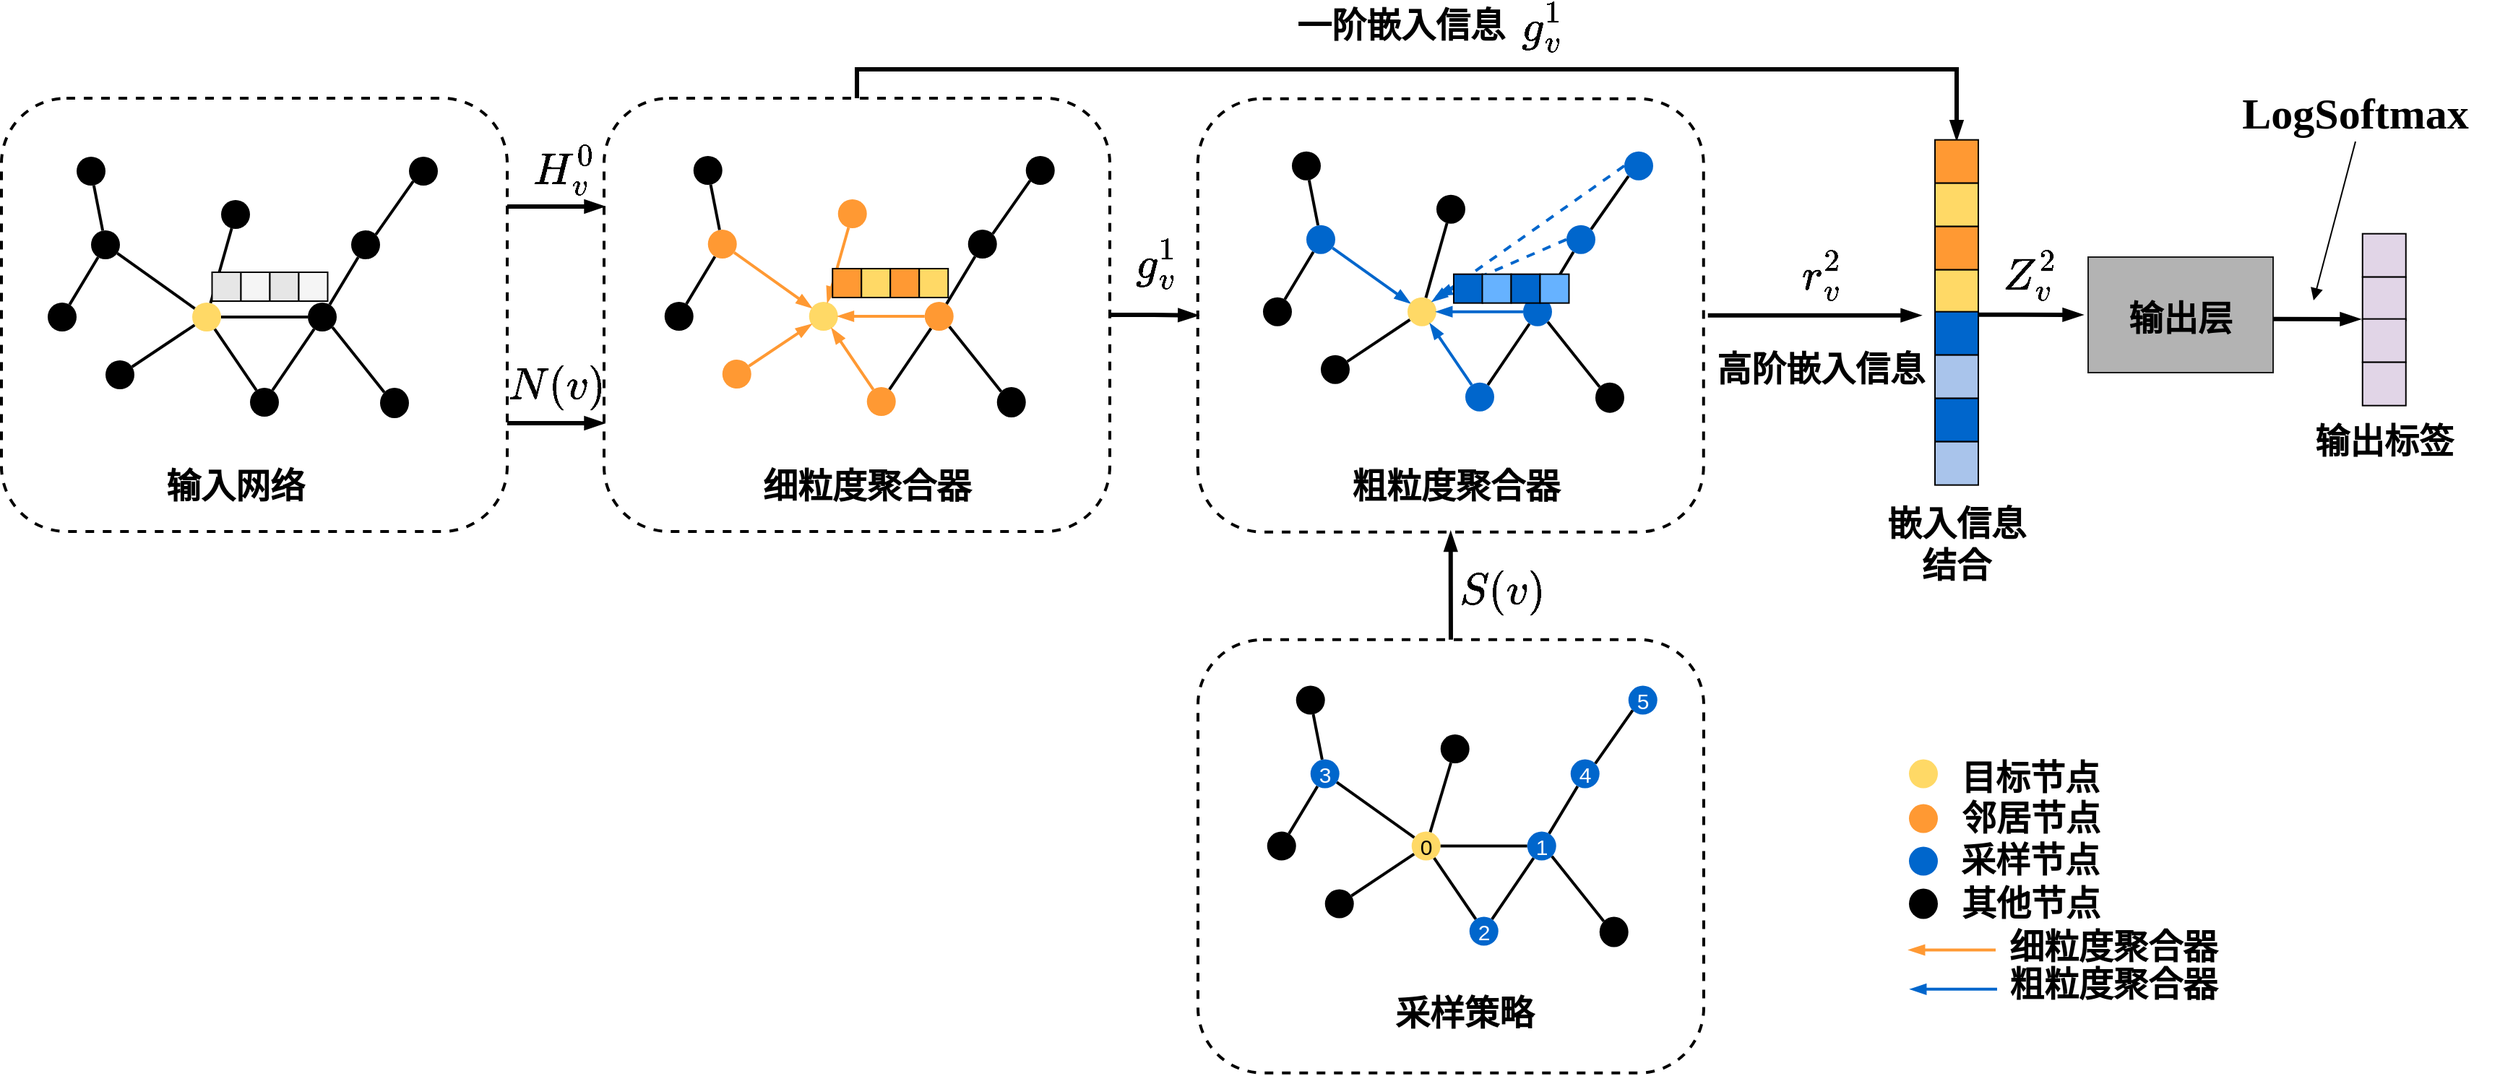 <mxfile version="16.6.3" type="github">
  <diagram id="iieVheR3wLpvFdgMA_LG" name="Page-1">
    <mxGraphModel dx="2172" dy="1090" grid="1" gridSize="10" guides="1" tooltips="1" connect="1" arrows="1" fold="1" page="1" pageScale="1" pageWidth="2336" pageHeight="1654" math="1" shadow="0">
      <root>
        <mxCell id="0" />
        <mxCell id="1" parent="0" />
        <mxCell id="rV2gyTp01KgFeFo_tIqa-158" value="" style="rounded=1;whiteSpace=wrap;html=1;fillColor=none;strokeWidth=2;dashed=1;" vertex="1" parent="1">
          <mxGeometry x="844.87" y="476.33" width="350" height="300" as="geometry" />
        </mxCell>
        <mxCell id="rV2gyTp01KgFeFo_tIqa-159" value="" style="rounded=1;whiteSpace=wrap;html=1;fillColor=none;strokeWidth=2;shadow=0;sketch=0;glass=0;dashed=1;" vertex="1" parent="1">
          <mxGeometry x="434" y="476" width="350" height="300" as="geometry" />
        </mxCell>
        <mxCell id="rV2gyTp01KgFeFo_tIqa-160" value="" style="edgeStyle=none;rounded=0;orthogonalLoop=1;jettySize=auto;html=1;endArrow=none;endFill=0;fillColor=#e1d5e7;startArrow=none;startFill=0;strokeWidth=2;fillOpacity=100;" edge="1" parent="1" source="rV2gyTp01KgFeFo_tIqa-161" target="rV2gyTp01KgFeFo_tIqa-168">
          <mxGeometry relative="1" as="geometry" />
        </mxCell>
        <mxCell id="rV2gyTp01KgFeFo_tIqa-161" value="" style="ellipse;whiteSpace=wrap;html=1;strokeColor=none;fillColor=#FFD966;fillOpacity=100;" vertex="1" parent="1">
          <mxGeometry x="149" y="617.5" width="20" height="20" as="geometry" />
        </mxCell>
        <mxCell id="rV2gyTp01KgFeFo_tIqa-162" value="" style="rounded=0;orthogonalLoop=1;jettySize=auto;html=1;endArrow=none;endFill=0;fillColor=#e1d5e7;strokeWidth=2;startArrow=none;startFill=0;fillOpacity=100;" edge="1" parent="1" source="rV2gyTp01KgFeFo_tIqa-163" target="rV2gyTp01KgFeFo_tIqa-161">
          <mxGeometry relative="1" as="geometry" />
        </mxCell>
        <mxCell id="rV2gyTp01KgFeFo_tIqa-163" value="" style="ellipse;whiteSpace=wrap;html=1;strokeColor=none;fillOpacity=100;fillColor=#000000;" vertex="1" parent="1">
          <mxGeometry x="189" y="676.5" width="20" height="20" as="geometry" />
        </mxCell>
        <mxCell id="rV2gyTp01KgFeFo_tIqa-164" value="" style="edgeStyle=none;rounded=0;orthogonalLoop=1;jettySize=auto;html=1;endArrow=none;endFill=0;fillColor=#e1d5e7;startArrow=none;startFill=0;strokeWidth=2;fillOpacity=100;" edge="1" parent="1" source="rV2gyTp01KgFeFo_tIqa-166" target="rV2gyTp01KgFeFo_tIqa-161">
          <mxGeometry relative="1" as="geometry" />
        </mxCell>
        <mxCell id="rV2gyTp01KgFeFo_tIqa-165" value="" style="edgeStyle=none;rounded=0;orthogonalLoop=1;jettySize=auto;html=1;endArrow=none;endFill=0;fillColor=#e1d5e7;startArrow=none;startFill=0;strokeWidth=2;fillOpacity=100;" edge="1" parent="1" source="rV2gyTp01KgFeFo_tIqa-166" target="rV2gyTp01KgFeFo_tIqa-163">
          <mxGeometry relative="1" as="geometry" />
        </mxCell>
        <mxCell id="rV2gyTp01KgFeFo_tIqa-166" value="" style="ellipse;whiteSpace=wrap;html=1;strokeColor=none;fillOpacity=100;fillColor=#000000;" vertex="1" parent="1">
          <mxGeometry x="229" y="617.5" width="20" height="20" as="geometry" />
        </mxCell>
        <mxCell id="rV2gyTp01KgFeFo_tIqa-167" value="" style="edgeStyle=none;rounded=0;orthogonalLoop=1;jettySize=auto;html=1;endArrow=none;endFill=0;fillColor=#dae8fc;startArrow=none;startFill=0;strokeWidth=2;fillOpacity=100;" edge="1" parent="1" source="rV2gyTp01KgFeFo_tIqa-168" target="rV2gyTp01KgFeFo_tIqa-177">
          <mxGeometry relative="1" as="geometry" />
        </mxCell>
        <mxCell id="rV2gyTp01KgFeFo_tIqa-168" value="" style="ellipse;whiteSpace=wrap;html=1;strokeColor=none;fillOpacity=100;fillColor=#000000;" vertex="1" parent="1">
          <mxGeometry x="79" y="567.5" width="20" height="20" as="geometry" />
        </mxCell>
        <mxCell id="rV2gyTp01KgFeFo_tIqa-169" value="" style="edgeStyle=none;rounded=0;orthogonalLoop=1;jettySize=auto;html=1;endArrow=none;endFill=0;fillColor=#e1d5e7;strokeWidth=2;fillOpacity=100;" edge="1" parent="1" source="rV2gyTp01KgFeFo_tIqa-170" target="rV2gyTp01KgFeFo_tIqa-161">
          <mxGeometry relative="1" as="geometry" />
        </mxCell>
        <mxCell id="rV2gyTp01KgFeFo_tIqa-170" value="" style="ellipse;whiteSpace=wrap;html=1;strokeColor=none;fillOpacity=100;fillColor=#000000;" vertex="1" parent="1">
          <mxGeometry x="89" y="657.5" width="20" height="20" as="geometry" />
        </mxCell>
        <mxCell id="rV2gyTp01KgFeFo_tIqa-171" value="" style="edgeStyle=none;rounded=0;orthogonalLoop=1;jettySize=auto;html=1;endArrow=none;endFill=0;fillColor=#e1d5e7;strokeWidth=2;fillOpacity=100;" edge="1" parent="1" source="rV2gyTp01KgFeFo_tIqa-172" target="rV2gyTp01KgFeFo_tIqa-161">
          <mxGeometry relative="1" as="geometry" />
        </mxCell>
        <mxCell id="rV2gyTp01KgFeFo_tIqa-172" value="" style="ellipse;whiteSpace=wrap;html=1;strokeColor=none;fillOpacity=100;fillColor=#000000;" vertex="1" parent="1">
          <mxGeometry x="169" y="546.5" width="20" height="20" as="geometry" />
        </mxCell>
        <mxCell id="rV2gyTp01KgFeFo_tIqa-173" value="" style="edgeStyle=none;rounded=0;orthogonalLoop=1;jettySize=auto;html=1;endArrow=none;endFill=0;fillColor=#dae8fc;strokeWidth=2;fillOpacity=100;" edge="1" parent="1" source="rV2gyTp01KgFeFo_tIqa-174" target="rV2gyTp01KgFeFo_tIqa-168">
          <mxGeometry relative="1" as="geometry" />
        </mxCell>
        <mxCell id="rV2gyTp01KgFeFo_tIqa-174" value="" style="ellipse;whiteSpace=wrap;html=1;strokeColor=none;fillColor=#000000;direction=south;fillOpacity=100;" vertex="1" parent="1">
          <mxGeometry x="69" y="516.5" width="20" height="20" as="geometry" />
        </mxCell>
        <mxCell id="rV2gyTp01KgFeFo_tIqa-175" value="" style="edgeStyle=none;rounded=0;orthogonalLoop=1;jettySize=auto;html=1;endArrow=none;endFill=0;fillColor=#dae8fc;strokeWidth=2;fillOpacity=100;" edge="1" parent="1" source="rV2gyTp01KgFeFo_tIqa-176" target="rV2gyTp01KgFeFo_tIqa-166">
          <mxGeometry relative="1" as="geometry" />
        </mxCell>
        <mxCell id="rV2gyTp01KgFeFo_tIqa-176" value="" style="ellipse;whiteSpace=wrap;html=1;strokeColor=none;fillOpacity=100;fillColor=#000000;" vertex="1" parent="1">
          <mxGeometry x="259" y="567.5" width="20" height="20" as="geometry" />
        </mxCell>
        <mxCell id="rV2gyTp01KgFeFo_tIqa-177" value="" style="ellipse;whiteSpace=wrap;html=1;strokeColor=none;fillColor=#000000;fillOpacity=100;" vertex="1" parent="1">
          <mxGeometry x="49" y="617.5" width="20" height="20" as="geometry" />
        </mxCell>
        <mxCell id="rV2gyTp01KgFeFo_tIqa-178" value="" style="ellipse;whiteSpace=wrap;html=1;strokeColor=none;fillColor=#000000;fillOpacity=100;" vertex="1" parent="1">
          <mxGeometry x="279" y="676.5" width="20" height="21" as="geometry" />
        </mxCell>
        <mxCell id="rV2gyTp01KgFeFo_tIqa-179" value="" style="endArrow=none;html=1;strokeWidth=2;exitX=1;exitY=1;exitDx=0;exitDy=0;entryX=0;entryY=0;entryDx=0;entryDy=0;endFill=0;startArrow=none;startFill=0;fillOpacity=100;" edge="1" parent="1" source="rV2gyTp01KgFeFo_tIqa-166" target="rV2gyTp01KgFeFo_tIqa-178">
          <mxGeometry width="50" height="50" relative="1" as="geometry">
            <mxPoint x="249" y="666.5" as="sourcePoint" />
            <mxPoint x="284" y="710.5" as="targetPoint" />
          </mxGeometry>
        </mxCell>
        <mxCell id="rV2gyTp01KgFeFo_tIqa-180" value="" style="ellipse;whiteSpace=wrap;html=1;strokeColor=none;fillOpacity=100;fillColor=#000000;" vertex="1" parent="1">
          <mxGeometry x="299" y="516.5" width="20" height="20" as="geometry" />
        </mxCell>
        <mxCell id="rV2gyTp01KgFeFo_tIqa-181" value="" style="endArrow=none;startArrow=none;html=1;strokeWidth=2;exitX=1;exitY=0;exitDx=0;exitDy=0;entryX=0;entryY=1;entryDx=0;entryDy=0;startFill=0;endFill=0;fillOpacity=100;" edge="1" parent="1" source="rV2gyTp01KgFeFo_tIqa-176" target="rV2gyTp01KgFeFo_tIqa-180">
          <mxGeometry width="50" height="50" relative="1" as="geometry">
            <mxPoint x="289" y="587.5" as="sourcePoint" />
            <mxPoint x="339" y="537.5" as="targetPoint" />
          </mxGeometry>
        </mxCell>
        <mxCell id="rV2gyTp01KgFeFo_tIqa-182" style="edgeStyle=orthogonalEdgeStyle;rounded=0;orthogonalLoop=1;jettySize=auto;html=1;exitX=1;exitY=0.75;exitDx=0;exitDy=0;entryX=0;entryY=0.75;entryDx=0;entryDy=0;startArrow=none;startFill=0;endArrow=blockThin;endFill=1;strokeColor=#000000;strokeWidth=3;fillColor=#ffffff;" edge="1" parent="1" source="rV2gyTp01KgFeFo_tIqa-184" target="rV2gyTp01KgFeFo_tIqa-159">
          <mxGeometry relative="1" as="geometry" />
        </mxCell>
        <mxCell id="rV2gyTp01KgFeFo_tIqa-183" style="edgeStyle=orthogonalEdgeStyle;rounded=0;orthogonalLoop=1;jettySize=auto;html=1;exitX=1;exitY=0.25;exitDx=0;exitDy=0;entryX=0;entryY=0.25;entryDx=0;entryDy=0;startArrow=none;startFill=0;endArrow=blockThin;endFill=1;strokeColor=#000000;strokeWidth=3;fillColor=#ffffff;" edge="1" parent="1" source="rV2gyTp01KgFeFo_tIqa-184" target="rV2gyTp01KgFeFo_tIqa-159">
          <mxGeometry relative="1" as="geometry" />
        </mxCell>
        <mxCell id="rV2gyTp01KgFeFo_tIqa-184" value="" style="rounded=1;whiteSpace=wrap;html=1;fillColor=none;strokeWidth=2;dashed=1;" vertex="1" parent="1">
          <mxGeometry x="17" y="476" width="350" height="300" as="geometry" />
        </mxCell>
        <mxCell id="rV2gyTp01KgFeFo_tIqa-185" value="&lt;b&gt;&lt;font style=&quot;font-size: 24px&quot;&gt;输入网络&lt;/font&gt;&lt;/b&gt;" style="text;html=1;strokeColor=none;fillColor=none;align=center;verticalAlign=middle;whiteSpace=wrap;rounded=0;" vertex="1" parent="1">
          <mxGeometry x="65.25" y="734.83" width="227.5" height="20" as="geometry" />
        </mxCell>
        <mxCell id="rV2gyTp01KgFeFo_tIqa-186" value="&lt;b&gt;&lt;font style=&quot;font-size: 24px&quot;&gt;细粒度聚合器&lt;/font&gt;&lt;/b&gt;" style="text;html=1;strokeColor=none;fillColor=none;align=center;verticalAlign=middle;whiteSpace=wrap;rounded=0;" vertex="1" parent="1">
          <mxGeometry x="457" y="734.83" width="317.6" height="20" as="geometry" />
        </mxCell>
        <mxCell id="rV2gyTp01KgFeFo_tIqa-187" style="edgeStyle=orthogonalEdgeStyle;rounded=0;orthogonalLoop=1;jettySize=auto;html=1;exitX=0.5;exitY=0;exitDx=0;exitDy=0;entryX=0.5;entryY=0;entryDx=0;entryDy=0;startArrow=none;startFill=0;endArrow=blockThin;endFill=1;strokeColor=#000000;strokeWidth=3;fillColor=#ffffff;" edge="1" parent="1" source="rV2gyTp01KgFeFo_tIqa-159" target="rV2gyTp01KgFeFo_tIqa-193">
          <mxGeometry relative="1" as="geometry" />
        </mxCell>
        <mxCell id="rV2gyTp01KgFeFo_tIqa-188" style="edgeStyle=orthogonalEdgeStyle;rounded=0;orthogonalLoop=1;jettySize=auto;html=1;exitX=1;exitY=0.5;exitDx=0;exitDy=0;entryX=0;entryY=0.5;entryDx=0;entryDy=0;startArrow=none;startFill=0;endArrow=blockThin;endFill=1;strokeColor=#000000;strokeWidth=3;fillColor=#ffffff;" edge="1" parent="1" source="rV2gyTp01KgFeFo_tIqa-159" target="rV2gyTp01KgFeFo_tIqa-158">
          <mxGeometry relative="1" as="geometry" />
        </mxCell>
        <mxCell id="rV2gyTp01KgFeFo_tIqa-189" value="&lt;font size=&quot;1&quot;&gt;&lt;b style=&quot;font-size: 24px&quot;&gt;粗粒度聚合器&lt;/b&gt;&lt;/font&gt;" style="text;html=1;strokeColor=none;fillColor=none;align=center;verticalAlign=middle;whiteSpace=wrap;rounded=0;" vertex="1" parent="1">
          <mxGeometry x="844.99" y="734.83" width="356.7" height="20" as="geometry" />
        </mxCell>
        <mxCell id="rV2gyTp01KgFeFo_tIqa-190" value="&lt;font size=&quot;1&quot;&gt;&lt;b style=&quot;font-size: 24px&quot;&gt;一阶嵌入信息&lt;/b&gt;&lt;/font&gt;" style="text;html=1;strokeColor=none;fillColor=none;align=center;verticalAlign=middle;whiteSpace=wrap;rounded=0;" vertex="1" parent="1">
          <mxGeometry x="837" y="416" width="296.74" height="20" as="geometry" />
        </mxCell>
        <mxCell id="rV2gyTp01KgFeFo_tIqa-191" value="&lt;font face=&quot;Times New Roman&quot; size=&quot;1&quot;&gt;&lt;b style=&quot;font-size: 24px&quot;&gt;高阶嵌入信息&lt;/b&gt;&lt;/font&gt;" style="text;html=1;strokeColor=none;fillColor=none;align=center;verticalAlign=middle;whiteSpace=wrap;rounded=0;strokeWidth=4;" vertex="1" parent="1">
          <mxGeometry x="1201.21" y="653.83" width="150" height="20" as="geometry" />
        </mxCell>
        <mxCell id="rV2gyTp01KgFeFo_tIqa-192" value="&lt;font face=&quot;Times New Roman&quot; size=&quot;1&quot;&gt;&lt;b style=&quot;font-size: 24px&quot;&gt;嵌入信息结合&lt;/b&gt;&lt;/font&gt;" style="text;html=1;strokeColor=none;fillColor=none;align=center;verticalAlign=middle;whiteSpace=wrap;rounded=0;" vertex="1" parent="1">
          <mxGeometry x="1318.12" y="776" width="103.75" height="18.33" as="geometry" />
        </mxCell>
        <mxCell id="rV2gyTp01KgFeFo_tIqa-193" value="" style="whiteSpace=wrap;html=1;aspect=fixed;strokeWidth=1;fillColor=#FF9933;" vertex="1" parent="1">
          <mxGeometry x="1355" y="504.83" width="30" height="30" as="geometry" />
        </mxCell>
        <mxCell id="rV2gyTp01KgFeFo_tIqa-194" value="" style="whiteSpace=wrap;html=1;aspect=fixed;strokeWidth=1;fillColor=#FFD966;" vertex="1" parent="1">
          <mxGeometry x="1355" y="534.83" width="30" height="30" as="geometry" />
        </mxCell>
        <mxCell id="rV2gyTp01KgFeFo_tIqa-195" value="" style="whiteSpace=wrap;html=1;aspect=fixed;strokeWidth=1;fillColor=#FF9933;" vertex="1" parent="1">
          <mxGeometry x="1355" y="564.83" width="30" height="30" as="geometry" />
        </mxCell>
        <mxCell id="rV2gyTp01KgFeFo_tIqa-196" value="" style="whiteSpace=wrap;html=1;aspect=fixed;strokeWidth=1;fillColor=#FFD966;" vertex="1" parent="1">
          <mxGeometry x="1355" y="594.83" width="30" height="30" as="geometry" />
        </mxCell>
        <mxCell id="rV2gyTp01KgFeFo_tIqa-197" value="" style="whiteSpace=wrap;html=1;aspect=fixed;strokeWidth=1;fillColor=#0066CC;" vertex="1" parent="1">
          <mxGeometry x="1355" y="623.83" width="30" height="30" as="geometry" />
        </mxCell>
        <mxCell id="rV2gyTp01KgFeFo_tIqa-198" value="" style="whiteSpace=wrap;html=1;aspect=fixed;strokeWidth=1;fillColor=#A9C4EB;" vertex="1" parent="1">
          <mxGeometry x="1355" y="653.83" width="30" height="30" as="geometry" />
        </mxCell>
        <mxCell id="rV2gyTp01KgFeFo_tIqa-199" value="" style="whiteSpace=wrap;html=1;aspect=fixed;strokeWidth=1;fillColor=#0066CC;" vertex="1" parent="1">
          <mxGeometry x="1355" y="683.83" width="30" height="30" as="geometry" />
        </mxCell>
        <mxCell id="rV2gyTp01KgFeFo_tIqa-200" value="" style="whiteSpace=wrap;html=1;aspect=fixed;strokeWidth=1;fillColor=#A9C4EB;" vertex="1" parent="1">
          <mxGeometry x="1355" y="713.83" width="30" height="30" as="geometry" />
        </mxCell>
        <mxCell id="rV2gyTp01KgFeFo_tIqa-201" value="" style="whiteSpace=wrap;html=1;aspect=fixed;strokeWidth=1;fillColor=#e1d5e7;" vertex="1" parent="1">
          <mxGeometry x="1650.88" y="569.83" width="30" height="30" as="geometry" />
        </mxCell>
        <mxCell id="rV2gyTp01KgFeFo_tIqa-202" value="" style="whiteSpace=wrap;html=1;aspect=fixed;strokeWidth=1;fillColor=#e1d5e7;" vertex="1" parent="1">
          <mxGeometry x="1650.88" y="599.83" width="30" height="30" as="geometry" />
        </mxCell>
        <mxCell id="rV2gyTp01KgFeFo_tIqa-203" value="" style="whiteSpace=wrap;html=1;aspect=fixed;strokeWidth=1;fillColor=#e1d5e7;" vertex="1" parent="1">
          <mxGeometry x="1650.88" y="628.83" width="30" height="30" as="geometry" />
        </mxCell>
        <mxCell id="rV2gyTp01KgFeFo_tIqa-204" value="" style="whiteSpace=wrap;html=1;aspect=fixed;strokeWidth=1;fillColor=#e1d5e7;" vertex="1" parent="1">
          <mxGeometry x="1650.88" y="658.83" width="30" height="30" as="geometry" />
        </mxCell>
        <mxCell id="rV2gyTp01KgFeFo_tIqa-205" style="edgeStyle=orthogonalEdgeStyle;rounded=0;orthogonalLoop=1;jettySize=auto;html=1;exitX=0.5;exitY=1;exitDx=0;exitDy=0;entryX=0.5;entryY=0;entryDx=0;entryDy=0;startArrow=blockThin;startFill=1;endArrow=none;endFill=0;strokeColor=#000000;strokeWidth=3;fillColor=#ffffff;" edge="1" parent="1" source="rV2gyTp01KgFeFo_tIqa-158" target="rV2gyTp01KgFeFo_tIqa-207">
          <mxGeometry relative="1" as="geometry" />
        </mxCell>
        <mxCell id="rV2gyTp01KgFeFo_tIqa-206" style="edgeStyle=orthogonalEdgeStyle;rounded=0;orthogonalLoop=1;jettySize=auto;html=1;exitX=1;exitY=0.5;exitDx=0;exitDy=0;startArrow=none;startFill=0;endArrow=blockThin;endFill=1;strokeColor=#000000;strokeWidth=3;fillColor=#ffffff;" edge="1" parent="1">
          <mxGeometry relative="1" as="geometry">
            <mxPoint x="1345" y="626.333" as="targetPoint" />
            <mxPoint x="1197.87" y="626.33" as="sourcePoint" />
          </mxGeometry>
        </mxCell>
        <mxCell id="rV2gyTp01KgFeFo_tIqa-207" value="" style="rounded=1;whiteSpace=wrap;html=1;fillColor=none;strokeWidth=2;dashed=1;" vertex="1" parent="1">
          <mxGeometry x="844.99" y="850.88" width="350" height="300" as="geometry" />
        </mxCell>
        <mxCell id="rV2gyTp01KgFeFo_tIqa-208" value="&lt;font face=&quot;Times New Roman&quot; size=&quot;1&quot;&gt;&lt;b style=&quot;font-size: 24px&quot;&gt;采样策略&lt;/b&gt;&lt;/font&gt;" style="text;html=1;strokeColor=none;fillColor=none;align=center;verticalAlign=middle;whiteSpace=wrap;rounded=0;" vertex="1" parent="1">
          <mxGeometry x="899.1" y="1099.51" width="260.89" height="20" as="geometry" />
        </mxCell>
        <mxCell id="rV2gyTp01KgFeFo_tIqa-209" value="" style="edgeStyle=none;rounded=0;orthogonalLoop=1;jettySize=auto;html=1;endArrow=none;endFill=0;fillColor=#e1d5e7;startArrow=blockThin;startFill=1;strokeWidth=2;fillOpacity=100;strokeColor=#FF9933;" edge="1" parent="1" source="rV2gyTp01KgFeFo_tIqa-210" target="rV2gyTp01KgFeFo_tIqa-217">
          <mxGeometry relative="1" as="geometry" />
        </mxCell>
        <mxCell id="rV2gyTp01KgFeFo_tIqa-210" value="" style="ellipse;whiteSpace=wrap;html=1;strokeColor=none;fillColor=#FFD966;fillOpacity=100;" vertex="1" parent="1">
          <mxGeometry x="575.87" y="617" width="20" height="20" as="geometry" />
        </mxCell>
        <mxCell id="rV2gyTp01KgFeFo_tIqa-211" value="" style="rounded=0;orthogonalLoop=1;jettySize=auto;html=1;endArrow=blockThin;endFill=1;fillColor=#e1d5e7;strokeWidth=2;startArrow=none;startFill=0;fillOpacity=100;strokeColor=#FF9933;" edge="1" parent="1" source="rV2gyTp01KgFeFo_tIqa-212" target="rV2gyTp01KgFeFo_tIqa-210">
          <mxGeometry relative="1" as="geometry" />
        </mxCell>
        <mxCell id="rV2gyTp01KgFeFo_tIqa-212" value="" style="ellipse;whiteSpace=wrap;html=1;strokeColor=none;fillOpacity=100;fillColor=#FF9933;" vertex="1" parent="1">
          <mxGeometry x="615.87" y="676" width="20" height="20" as="geometry" />
        </mxCell>
        <mxCell id="rV2gyTp01KgFeFo_tIqa-213" value="" style="edgeStyle=none;rounded=0;orthogonalLoop=1;jettySize=auto;html=1;endArrow=blockThin;endFill=1;fillColor=#e1d5e7;startArrow=none;startFill=0;strokeWidth=2;fillOpacity=100;strokeColor=#FF9933;" edge="1" parent="1" source="rV2gyTp01KgFeFo_tIqa-215" target="rV2gyTp01KgFeFo_tIqa-210">
          <mxGeometry relative="1" as="geometry" />
        </mxCell>
        <mxCell id="rV2gyTp01KgFeFo_tIqa-214" value="" style="edgeStyle=none;rounded=0;orthogonalLoop=1;jettySize=auto;html=1;endArrow=none;endFill=0;fillColor=#e1d5e7;startArrow=none;startFill=0;strokeWidth=2;fillOpacity=100;" edge="1" parent="1" source="rV2gyTp01KgFeFo_tIqa-215" target="rV2gyTp01KgFeFo_tIqa-212">
          <mxGeometry relative="1" as="geometry" />
        </mxCell>
        <mxCell id="rV2gyTp01KgFeFo_tIqa-215" value="" style="ellipse;whiteSpace=wrap;html=1;strokeColor=none;fillOpacity=100;fillColor=#FF9933;" vertex="1" parent="1">
          <mxGeometry x="655.87" y="617" width="20" height="20" as="geometry" />
        </mxCell>
        <mxCell id="rV2gyTp01KgFeFo_tIqa-216" value="" style="edgeStyle=none;rounded=0;orthogonalLoop=1;jettySize=auto;html=1;endArrow=none;endFill=0;fillColor=#dae8fc;startArrow=none;startFill=0;strokeWidth=2;fillOpacity=100;" edge="1" parent="1" source="rV2gyTp01KgFeFo_tIqa-217" target="rV2gyTp01KgFeFo_tIqa-226">
          <mxGeometry relative="1" as="geometry" />
        </mxCell>
        <mxCell id="rV2gyTp01KgFeFo_tIqa-217" value="" style="ellipse;whiteSpace=wrap;html=1;strokeColor=none;fillOpacity=100;fillColor=#FF9933;" vertex="1" parent="1">
          <mxGeometry x="505.87" y="567" width="20" height="20" as="geometry" />
        </mxCell>
        <mxCell id="rV2gyTp01KgFeFo_tIqa-218" value="" style="edgeStyle=none;rounded=0;orthogonalLoop=1;jettySize=auto;html=1;endArrow=blockThin;endFill=1;fillColor=#e1d5e7;strokeWidth=2;fillOpacity=100;strokeColor=#FF9933;" edge="1" parent="1" source="rV2gyTp01KgFeFo_tIqa-219" target="rV2gyTp01KgFeFo_tIqa-210">
          <mxGeometry relative="1" as="geometry" />
        </mxCell>
        <mxCell id="rV2gyTp01KgFeFo_tIqa-219" value="" style="ellipse;whiteSpace=wrap;html=1;strokeColor=none;fillOpacity=100;fillColor=#FF9933;" vertex="1" parent="1">
          <mxGeometry x="515.87" y="657" width="20" height="20" as="geometry" />
        </mxCell>
        <mxCell id="rV2gyTp01KgFeFo_tIqa-220" value="" style="edgeStyle=none;rounded=0;orthogonalLoop=1;jettySize=auto;html=1;endArrow=blockThin;endFill=1;fillColor=#e1d5e7;strokeWidth=2;fillOpacity=100;strokeColor=#FF9933;" edge="1" parent="1" source="rV2gyTp01KgFeFo_tIqa-221" target="rV2gyTp01KgFeFo_tIqa-210">
          <mxGeometry relative="1" as="geometry" />
        </mxCell>
        <mxCell id="rV2gyTp01KgFeFo_tIqa-221" value="" style="ellipse;whiteSpace=wrap;html=1;strokeColor=none;fillOpacity=100;fillColor=#FF9933;" vertex="1" parent="1">
          <mxGeometry x="595.87" y="546" width="20" height="20" as="geometry" />
        </mxCell>
        <mxCell id="rV2gyTp01KgFeFo_tIqa-222" value="" style="edgeStyle=none;rounded=0;orthogonalLoop=1;jettySize=auto;html=1;endArrow=none;endFill=0;fillColor=#dae8fc;strokeWidth=2;fillOpacity=100;" edge="1" parent="1" source="rV2gyTp01KgFeFo_tIqa-223" target="rV2gyTp01KgFeFo_tIqa-217">
          <mxGeometry relative="1" as="geometry" />
        </mxCell>
        <mxCell id="rV2gyTp01KgFeFo_tIqa-223" value="" style="ellipse;whiteSpace=wrap;html=1;strokeColor=none;fillColor=#000000;direction=south;fillOpacity=100;" vertex="1" parent="1">
          <mxGeometry x="495.87" y="516" width="20" height="20" as="geometry" />
        </mxCell>
        <mxCell id="rV2gyTp01KgFeFo_tIqa-224" value="" style="edgeStyle=none;rounded=0;orthogonalLoop=1;jettySize=auto;html=1;endArrow=none;endFill=0;fillColor=#dae8fc;strokeWidth=2;fillOpacity=100;" edge="1" parent="1" source="rV2gyTp01KgFeFo_tIqa-225" target="rV2gyTp01KgFeFo_tIqa-215">
          <mxGeometry relative="1" as="geometry" />
        </mxCell>
        <mxCell id="rV2gyTp01KgFeFo_tIqa-225" value="" style="ellipse;whiteSpace=wrap;html=1;strokeColor=none;fillOpacity=100;fillColor=#000000;" vertex="1" parent="1">
          <mxGeometry x="685.87" y="567" width="20" height="20" as="geometry" />
        </mxCell>
        <mxCell id="rV2gyTp01KgFeFo_tIqa-226" value="" style="ellipse;whiteSpace=wrap;html=1;strokeColor=none;fillColor=#000000;fillOpacity=100;" vertex="1" parent="1">
          <mxGeometry x="475.87" y="617" width="20" height="20" as="geometry" />
        </mxCell>
        <mxCell id="rV2gyTp01KgFeFo_tIqa-227" value="" style="ellipse;whiteSpace=wrap;html=1;strokeColor=none;fillColor=#000000;fillOpacity=100;" vertex="1" parent="1">
          <mxGeometry x="705.87" y="676" width="20" height="21" as="geometry" />
        </mxCell>
        <mxCell id="rV2gyTp01KgFeFo_tIqa-228" value="" style="endArrow=none;html=1;strokeWidth=2;exitX=1;exitY=1;exitDx=0;exitDy=0;entryX=0;entryY=0;entryDx=0;entryDy=0;endFill=0;startArrow=none;startFill=0;fillOpacity=100;" edge="1" parent="1" source="rV2gyTp01KgFeFo_tIqa-215" target="rV2gyTp01KgFeFo_tIqa-227">
          <mxGeometry width="50" height="50" relative="1" as="geometry">
            <mxPoint x="675.87" y="666" as="sourcePoint" />
            <mxPoint x="710.87" y="710" as="targetPoint" />
          </mxGeometry>
        </mxCell>
        <mxCell id="rV2gyTp01KgFeFo_tIqa-229" value="" style="ellipse;whiteSpace=wrap;html=1;strokeColor=none;fillOpacity=100;fillColor=#000000;" vertex="1" parent="1">
          <mxGeometry x="725.87" y="516" width="20" height="20" as="geometry" />
        </mxCell>
        <mxCell id="rV2gyTp01KgFeFo_tIqa-230" value="" style="endArrow=none;startArrow=none;html=1;strokeWidth=2;exitX=1;exitY=0;exitDx=0;exitDy=0;entryX=0;entryY=1;entryDx=0;entryDy=0;startFill=0;endFill=0;fillOpacity=100;" edge="1" parent="1" source="rV2gyTp01KgFeFo_tIqa-225" target="rV2gyTp01KgFeFo_tIqa-229">
          <mxGeometry width="50" height="50" relative="1" as="geometry">
            <mxPoint x="715.87" y="587" as="sourcePoint" />
            <mxPoint x="765.87" y="537" as="targetPoint" />
          </mxGeometry>
        </mxCell>
        <mxCell id="rV2gyTp01KgFeFo_tIqa-231" value="" style="edgeStyle=none;rounded=0;orthogonalLoop=1;jettySize=auto;html=1;endArrow=none;endFill=0;fillColor=#e1d5e7;startArrow=blockThin;startFill=1;strokeWidth=2;fillOpacity=100;strokeColor=#0066CC;" edge="1" parent="1" source="rV2gyTp01KgFeFo_tIqa-232" target="rV2gyTp01KgFeFo_tIqa-239">
          <mxGeometry relative="1" as="geometry" />
        </mxCell>
        <mxCell id="rV2gyTp01KgFeFo_tIqa-232" value="" style="ellipse;whiteSpace=wrap;html=1;strokeColor=none;fillColor=#FFD966;fillOpacity=100;" vertex="1" parent="1">
          <mxGeometry x="989.99" y="613.83" width="20" height="20" as="geometry" />
        </mxCell>
        <mxCell id="rV2gyTp01KgFeFo_tIqa-233" value="" style="rounded=0;orthogonalLoop=1;jettySize=auto;html=1;endArrow=blockThin;endFill=1;fillColor=#e1d5e7;strokeWidth=2;fillOpacity=100;strokeColor=#0066CC;" edge="1" parent="1" source="rV2gyTp01KgFeFo_tIqa-234" target="rV2gyTp01KgFeFo_tIqa-232">
          <mxGeometry relative="1" as="geometry" />
        </mxCell>
        <mxCell id="rV2gyTp01KgFeFo_tIqa-234" value="" style="ellipse;whiteSpace=wrap;html=1;strokeColor=none;fillColor=#0066CC;fillOpacity=100;" vertex="1" parent="1">
          <mxGeometry x="1029.99" y="672.83" width="20" height="20" as="geometry" />
        </mxCell>
        <mxCell id="rV2gyTp01KgFeFo_tIqa-235" value="" style="edgeStyle=none;rounded=0;orthogonalLoop=1;jettySize=auto;html=1;endArrow=blockThin;endFill=1;fillColor=#e1d5e7;startArrow=none;startFill=0;strokeWidth=2;fillOpacity=100;strokeColor=#0066CC;" edge="1" parent="1" source="rV2gyTp01KgFeFo_tIqa-237" target="rV2gyTp01KgFeFo_tIqa-232">
          <mxGeometry relative="1" as="geometry" />
        </mxCell>
        <mxCell id="rV2gyTp01KgFeFo_tIqa-236" value="" style="edgeStyle=none;rounded=0;orthogonalLoop=1;jettySize=auto;html=1;endArrow=none;endFill=0;fillColor=#e1d5e7;startArrow=none;startFill=0;strokeWidth=2;fillOpacity=100;" edge="1" parent="1" source="rV2gyTp01KgFeFo_tIqa-237" target="rV2gyTp01KgFeFo_tIqa-234">
          <mxGeometry relative="1" as="geometry" />
        </mxCell>
        <mxCell id="rV2gyTp01KgFeFo_tIqa-237" value="" style="ellipse;whiteSpace=wrap;html=1;strokeColor=none;fillColor=#0066CC;fillOpacity=100;" vertex="1" parent="1">
          <mxGeometry x="1069.99" y="613.83" width="20" height="20" as="geometry" />
        </mxCell>
        <mxCell id="rV2gyTp01KgFeFo_tIqa-238" value="" style="edgeStyle=none;rounded=0;orthogonalLoop=1;jettySize=auto;html=1;endArrow=none;endFill=0;fillColor=#dae8fc;startArrow=none;startFill=0;strokeWidth=2;fillOpacity=100;" edge="1" parent="1" source="rV2gyTp01KgFeFo_tIqa-239" target="rV2gyTp01KgFeFo_tIqa-248">
          <mxGeometry relative="1" as="geometry" />
        </mxCell>
        <mxCell id="rV2gyTp01KgFeFo_tIqa-239" value="" style="ellipse;whiteSpace=wrap;html=1;strokeColor=none;fillColor=#0066CC;fillOpacity=100;" vertex="1" parent="1">
          <mxGeometry x="919.99" y="563.83" width="20" height="20" as="geometry" />
        </mxCell>
        <mxCell id="rV2gyTp01KgFeFo_tIqa-240" value="" style="edgeStyle=none;rounded=0;orthogonalLoop=1;jettySize=auto;html=1;endArrow=none;endFill=0;fillColor=#e1d5e7;strokeWidth=2;fillOpacity=100;" edge="1" parent="1" source="rV2gyTp01KgFeFo_tIqa-241" target="rV2gyTp01KgFeFo_tIqa-232">
          <mxGeometry relative="1" as="geometry" />
        </mxCell>
        <mxCell id="rV2gyTp01KgFeFo_tIqa-241" value="" style="ellipse;whiteSpace=wrap;html=1;strokeColor=none;fillColor=#000000;fillOpacity=100;" vertex="1" parent="1">
          <mxGeometry x="929.99" y="653.83" width="20" height="20" as="geometry" />
        </mxCell>
        <mxCell id="rV2gyTp01KgFeFo_tIqa-242" value="" style="edgeStyle=none;rounded=0;orthogonalLoop=1;jettySize=auto;html=1;endArrow=none;endFill=0;fillColor=#e1d5e7;strokeWidth=2;fillOpacity=100;" edge="1" parent="1" source="rV2gyTp01KgFeFo_tIqa-243" target="rV2gyTp01KgFeFo_tIqa-232">
          <mxGeometry relative="1" as="geometry" />
        </mxCell>
        <mxCell id="rV2gyTp01KgFeFo_tIqa-243" value="" style="ellipse;whiteSpace=wrap;html=1;strokeColor=none;fillColor=#000000;fillOpacity=100;" vertex="1" parent="1">
          <mxGeometry x="1009.99" y="542.83" width="20" height="20" as="geometry" />
        </mxCell>
        <mxCell id="rV2gyTp01KgFeFo_tIqa-244" value="" style="edgeStyle=none;rounded=0;orthogonalLoop=1;jettySize=auto;html=1;endArrow=none;endFill=0;fillColor=#dae8fc;strokeWidth=2;fillOpacity=100;" edge="1" parent="1" source="rV2gyTp01KgFeFo_tIqa-245" target="rV2gyTp01KgFeFo_tIqa-239">
          <mxGeometry relative="1" as="geometry" />
        </mxCell>
        <mxCell id="rV2gyTp01KgFeFo_tIqa-245" value="" style="ellipse;whiteSpace=wrap;html=1;strokeColor=none;fillColor=#000000;direction=south;fillOpacity=100;" vertex="1" parent="1">
          <mxGeometry x="909.99" y="512.83" width="20" height="20" as="geometry" />
        </mxCell>
        <mxCell id="rV2gyTp01KgFeFo_tIqa-246" value="" style="edgeStyle=none;rounded=0;orthogonalLoop=1;jettySize=auto;html=1;endArrow=none;endFill=0;fillColor=#dae8fc;strokeWidth=2;fillOpacity=100;" edge="1" parent="1" source="rV2gyTp01KgFeFo_tIqa-247" target="rV2gyTp01KgFeFo_tIqa-237">
          <mxGeometry relative="1" as="geometry" />
        </mxCell>
        <mxCell id="rV2gyTp01KgFeFo_tIqa-247" value="" style="ellipse;whiteSpace=wrap;html=1;strokeColor=none;fillColor=#0066CC;fillOpacity=100;" vertex="1" parent="1">
          <mxGeometry x="1099.99" y="563.83" width="20" height="20" as="geometry" />
        </mxCell>
        <mxCell id="rV2gyTp01KgFeFo_tIqa-248" value="" style="ellipse;whiteSpace=wrap;html=1;strokeColor=none;fillColor=#000000;fillOpacity=100;" vertex="1" parent="1">
          <mxGeometry x="889.99" y="613.83" width="20" height="20" as="geometry" />
        </mxCell>
        <mxCell id="rV2gyTp01KgFeFo_tIqa-249" value="" style="ellipse;whiteSpace=wrap;html=1;strokeColor=none;fillColor=#000000;fillOpacity=100;" vertex="1" parent="1">
          <mxGeometry x="1119.99" y="672.83" width="20" height="21" as="geometry" />
        </mxCell>
        <mxCell id="rV2gyTp01KgFeFo_tIqa-250" value="" style="endArrow=none;html=1;strokeWidth=2;exitX=1;exitY=1;exitDx=0;exitDy=0;entryX=0;entryY=0;entryDx=0;entryDy=0;endFill=0;startArrow=none;startFill=0;fillOpacity=100;" edge="1" parent="1" source="rV2gyTp01KgFeFo_tIqa-237" target="rV2gyTp01KgFeFo_tIqa-249">
          <mxGeometry width="50" height="50" relative="1" as="geometry">
            <mxPoint x="1089.99" y="662.83" as="sourcePoint" />
            <mxPoint x="1124.99" y="706.83" as="targetPoint" />
          </mxGeometry>
        </mxCell>
        <mxCell id="rV2gyTp01KgFeFo_tIqa-251" value="" style="ellipse;whiteSpace=wrap;html=1;strokeColor=none;fillColor=#0066CC;fillOpacity=100;" vertex="1" parent="1">
          <mxGeometry x="1139.99" y="512.83" width="20" height="20" as="geometry" />
        </mxCell>
        <mxCell id="rV2gyTp01KgFeFo_tIqa-252" value="" style="endArrow=none;startArrow=none;html=1;strokeWidth=2;exitX=1;exitY=0;exitDx=0;exitDy=0;entryX=0;entryY=1;entryDx=0;entryDy=0;startFill=0;endFill=0;fillOpacity=100;" edge="1" parent="1" source="rV2gyTp01KgFeFo_tIqa-247" target="rV2gyTp01KgFeFo_tIqa-251">
          <mxGeometry width="50" height="50" relative="1" as="geometry">
            <mxPoint x="1129.99" y="583.83" as="sourcePoint" />
            <mxPoint x="1179.99" y="533.83" as="targetPoint" />
          </mxGeometry>
        </mxCell>
        <mxCell id="rV2gyTp01KgFeFo_tIqa-253" value="" style="endArrow=blockThin;html=1;strokeWidth=2;exitX=0;exitY=0.5;exitDx=0;exitDy=0;endFill=1;dashed=1;fillOpacity=100;strokeColor=#0066CC;" edge="1" parent="1" source="rV2gyTp01KgFeFo_tIqa-247">
          <mxGeometry width="50" height="50" relative="1" as="geometry">
            <mxPoint x="899.99" y="702.83" as="sourcePoint" />
            <mxPoint x="1009.99" y="612.83" as="targetPoint" />
          </mxGeometry>
        </mxCell>
        <mxCell id="rV2gyTp01KgFeFo_tIqa-254" value="" style="endArrow=blockThin;html=1;strokeWidth=2;exitX=0;exitY=0.5;exitDx=0;exitDy=0;endFill=1;dashed=1;entryX=1;entryY=0;entryDx=0;entryDy=0;fillOpacity=100;strokeColor=#0066CC;" edge="1" parent="1" source="rV2gyTp01KgFeFo_tIqa-251" target="rV2gyTp01KgFeFo_tIqa-232">
          <mxGeometry width="50" height="50" relative="1" as="geometry">
            <mxPoint x="1109.99" y="583.83" as="sourcePoint" />
            <mxPoint x="1019.99" y="622.83" as="targetPoint" />
          </mxGeometry>
        </mxCell>
        <mxCell id="rV2gyTp01KgFeFo_tIqa-255" value="" style="edgeStyle=none;rounded=0;orthogonalLoop=1;jettySize=auto;html=1;endArrow=none;endFill=0;fillColor=#e1d5e7;startArrow=none;startFill=0;strokeWidth=2;" edge="1" parent="1" source="rV2gyTp01KgFeFo_tIqa-256" target="rV2gyTp01KgFeFo_tIqa-263">
          <mxGeometry relative="1" as="geometry" />
        </mxCell>
        <mxCell id="rV2gyTp01KgFeFo_tIqa-256" value="&lt;font style=&quot;font-size: 15px&quot;&gt;0&lt;/font&gt;" style="ellipse;whiteSpace=wrap;html=1;strokeColor=none;fillColor=#FFD966;" vertex="1" parent="1">
          <mxGeometry x="992.86" y="983.76" width="20" height="20" as="geometry" />
        </mxCell>
        <mxCell id="rV2gyTp01KgFeFo_tIqa-257" value="" style="rounded=0;orthogonalLoop=1;jettySize=auto;html=1;endArrow=none;endFill=0;fillColor=#e1d5e7;strokeWidth=2;" edge="1" parent="1" source="rV2gyTp01KgFeFo_tIqa-258" target="rV2gyTp01KgFeFo_tIqa-256">
          <mxGeometry relative="1" as="geometry" />
        </mxCell>
        <mxCell id="rV2gyTp01KgFeFo_tIqa-258" value="&lt;font color=&quot;#ffffff&quot; style=&quot;font-size: 15px&quot;&gt;2&lt;/font&gt;" style="ellipse;whiteSpace=wrap;html=1;strokeColor=none;fillColor=#0066CC;" vertex="1" parent="1">
          <mxGeometry x="1032.86" y="1042.76" width="20" height="20" as="geometry" />
        </mxCell>
        <mxCell id="rV2gyTp01KgFeFo_tIqa-259" value="" style="edgeStyle=none;rounded=0;orthogonalLoop=1;jettySize=auto;html=1;endArrow=none;endFill=0;fillColor=#e1d5e7;startArrow=none;startFill=0;strokeWidth=2;" edge="1" parent="1" source="rV2gyTp01KgFeFo_tIqa-261" target="rV2gyTp01KgFeFo_tIqa-256">
          <mxGeometry relative="1" as="geometry" />
        </mxCell>
        <mxCell id="rV2gyTp01KgFeFo_tIqa-260" value="" style="edgeStyle=none;rounded=0;orthogonalLoop=1;jettySize=auto;html=1;endArrow=none;endFill=0;fillColor=#e1d5e7;startArrow=none;startFill=0;strokeWidth=2;" edge="1" parent="1" source="rV2gyTp01KgFeFo_tIqa-261" target="rV2gyTp01KgFeFo_tIqa-258">
          <mxGeometry relative="1" as="geometry" />
        </mxCell>
        <mxCell id="rV2gyTp01KgFeFo_tIqa-261" value="&lt;font style=&quot;font-size: 15px&quot; color=&quot;#ffffff&quot;&gt;1&lt;/font&gt;" style="ellipse;whiteSpace=wrap;html=1;strokeColor=none;fillColor=#0066CC;" vertex="1" parent="1">
          <mxGeometry x="1072.86" y="983.76" width="20" height="20" as="geometry" />
        </mxCell>
        <mxCell id="rV2gyTp01KgFeFo_tIqa-262" value="" style="edgeStyle=none;rounded=0;orthogonalLoop=1;jettySize=auto;html=1;endArrow=none;endFill=0;fillColor=#dae8fc;startArrow=none;startFill=0;strokeWidth=2;" edge="1" parent="1" source="rV2gyTp01KgFeFo_tIqa-263" target="rV2gyTp01KgFeFo_tIqa-272">
          <mxGeometry relative="1" as="geometry" />
        </mxCell>
        <mxCell id="rV2gyTp01KgFeFo_tIqa-263" value="&lt;font style=&quot;font-size: 15px&quot; color=&quot;#ffffff&quot;&gt;3&lt;/font&gt;" style="ellipse;whiteSpace=wrap;html=1;strokeColor=none;fillColor=#0066CC;" vertex="1" parent="1">
          <mxGeometry x="922.86" y="933.76" width="20" height="20" as="geometry" />
        </mxCell>
        <mxCell id="rV2gyTp01KgFeFo_tIqa-264" value="" style="edgeStyle=none;rounded=0;orthogonalLoop=1;jettySize=auto;html=1;endArrow=none;endFill=0;fillColor=#e1d5e7;strokeWidth=2;" edge="1" parent="1" source="rV2gyTp01KgFeFo_tIqa-265" target="rV2gyTp01KgFeFo_tIqa-256">
          <mxGeometry relative="1" as="geometry" />
        </mxCell>
        <mxCell id="rV2gyTp01KgFeFo_tIqa-265" value="" style="ellipse;whiteSpace=wrap;html=1;strokeColor=none;fillColor=#000000;" vertex="1" parent="1">
          <mxGeometry x="932.86" y="1023.76" width="20" height="20" as="geometry" />
        </mxCell>
        <mxCell id="rV2gyTp01KgFeFo_tIqa-266" value="" style="edgeStyle=none;rounded=0;orthogonalLoop=1;jettySize=auto;html=1;endArrow=none;endFill=0;fillColor=#e1d5e7;strokeWidth=2;" edge="1" parent="1" source="rV2gyTp01KgFeFo_tIqa-267" target="rV2gyTp01KgFeFo_tIqa-256">
          <mxGeometry relative="1" as="geometry" />
        </mxCell>
        <mxCell id="rV2gyTp01KgFeFo_tIqa-267" value="" style="ellipse;whiteSpace=wrap;html=1;strokeColor=none;fillColor=#000000;" vertex="1" parent="1">
          <mxGeometry x="1012.86" y="916.51" width="20" height="20" as="geometry" />
        </mxCell>
        <mxCell id="rV2gyTp01KgFeFo_tIqa-268" value="" style="edgeStyle=none;rounded=0;orthogonalLoop=1;jettySize=auto;html=1;endArrow=none;endFill=0;fillColor=#dae8fc;strokeWidth=2;" edge="1" parent="1" source="rV2gyTp01KgFeFo_tIqa-269" target="rV2gyTp01KgFeFo_tIqa-263">
          <mxGeometry relative="1" as="geometry" />
        </mxCell>
        <mxCell id="rV2gyTp01KgFeFo_tIqa-269" value="" style="ellipse;whiteSpace=wrap;html=1;strokeColor=none;fillColor=#000000;direction=south;" vertex="1" parent="1">
          <mxGeometry x="912.86" y="882.76" width="20" height="20" as="geometry" />
        </mxCell>
        <mxCell id="rV2gyTp01KgFeFo_tIqa-270" value="" style="edgeStyle=none;rounded=0;orthogonalLoop=1;jettySize=auto;html=1;endArrow=none;endFill=0;fillColor=#dae8fc;strokeWidth=2;" edge="1" parent="1" source="rV2gyTp01KgFeFo_tIqa-271" target="rV2gyTp01KgFeFo_tIqa-261">
          <mxGeometry relative="1" as="geometry" />
        </mxCell>
        <mxCell id="rV2gyTp01KgFeFo_tIqa-271" value="&lt;font style=&quot;font-size: 15px&quot; color=&quot;#ffffff&quot;&gt;4&lt;/font&gt;" style="ellipse;whiteSpace=wrap;html=1;strokeColor=none;fillColor=#0066CC;" vertex="1" parent="1">
          <mxGeometry x="1102.86" y="933.76" width="20" height="20" as="geometry" />
        </mxCell>
        <mxCell id="rV2gyTp01KgFeFo_tIqa-272" value="" style="ellipse;whiteSpace=wrap;html=1;strokeColor=none;fillColor=#000000;" vertex="1" parent="1">
          <mxGeometry x="892.86" y="983.76" width="20" height="20" as="geometry" />
        </mxCell>
        <mxCell id="rV2gyTp01KgFeFo_tIqa-273" value="" style="ellipse;whiteSpace=wrap;html=1;strokeColor=none;fillColor=#000000;" vertex="1" parent="1">
          <mxGeometry x="1122.86" y="1042.76" width="20" height="21" as="geometry" />
        </mxCell>
        <mxCell id="rV2gyTp01KgFeFo_tIqa-274" value="" style="endArrow=none;html=1;strokeWidth=2;exitX=1;exitY=1;exitDx=0;exitDy=0;entryX=0;entryY=0;entryDx=0;entryDy=0;endFill=0;startArrow=none;startFill=0;" edge="1" parent="1" source="rV2gyTp01KgFeFo_tIqa-261" target="rV2gyTp01KgFeFo_tIqa-273">
          <mxGeometry width="50" height="50" relative="1" as="geometry">
            <mxPoint x="1092.86" y="1032.76" as="sourcePoint" />
            <mxPoint x="1127.86" y="1076.76" as="targetPoint" />
          </mxGeometry>
        </mxCell>
        <mxCell id="rV2gyTp01KgFeFo_tIqa-275" value="&lt;font style=&quot;font-size: 15px&quot; color=&quot;#ffffff&quot;&gt;5&lt;/font&gt;" style="ellipse;whiteSpace=wrap;html=1;strokeColor=none;fillColor=#0066CC;" vertex="1" parent="1">
          <mxGeometry x="1142.86" y="882.76" width="20" height="20" as="geometry" />
        </mxCell>
        <mxCell id="rV2gyTp01KgFeFo_tIqa-276" value="" style="endArrow=none;startArrow=none;html=1;strokeWidth=2;exitX=1;exitY=0;exitDx=0;exitDy=0;entryX=0;entryY=1;entryDx=0;entryDy=0;startFill=0;endFill=0;" edge="1" parent="1" source="rV2gyTp01KgFeFo_tIqa-271" target="rV2gyTp01KgFeFo_tIqa-275">
          <mxGeometry width="50" height="50" relative="1" as="geometry">
            <mxPoint x="1132.86" y="953.76" as="sourcePoint" />
            <mxPoint x="1182.86" y="903.76" as="targetPoint" />
          </mxGeometry>
        </mxCell>
        <mxCell id="rV2gyTp01KgFeFo_tIqa-277" value="&lt;font size=&quot;1&quot;&gt;&lt;b style=&quot;font-size: 24px&quot;&gt;输出标签&lt;/b&gt;&lt;/font&gt;" style="text;html=1;strokeColor=none;fillColor=none;align=center;verticalAlign=middle;whiteSpace=wrap;rounded=0;" vertex="1" parent="1">
          <mxGeometry x="1587" y="703.83" width="157.75" height="20" as="geometry" />
        </mxCell>
        <mxCell id="rV2gyTp01KgFeFo_tIqa-278" value="" style="whiteSpace=wrap;html=1;aspect=fixed;strokeWidth=1;fillColor=#E6E6E6;" vertex="1" parent="1">
          <mxGeometry x="162.75" y="596.5" width="20" height="20" as="geometry" />
        </mxCell>
        <mxCell id="rV2gyTp01KgFeFo_tIqa-279" value="" style="whiteSpace=wrap;html=1;aspect=fixed;strokeWidth=1;fillColor=#f5f5f5;fontColor=#333333;" vertex="1" parent="1">
          <mxGeometry x="182.75" y="596.5" width="20" height="20" as="geometry" />
        </mxCell>
        <mxCell id="rV2gyTp01KgFeFo_tIqa-280" value="" style="whiteSpace=wrap;html=1;aspect=fixed;strokeWidth=1;fillColor=#E6E6E6;" vertex="1" parent="1">
          <mxGeometry x="202.75" y="596.5" width="20" height="20" as="geometry" />
        </mxCell>
        <mxCell id="rV2gyTp01KgFeFo_tIqa-281" value="" style="whiteSpace=wrap;html=1;aspect=fixed;strokeWidth=1;fillColor=#F5F5F5;" vertex="1" parent="1">
          <mxGeometry x="222.75" y="596.5" width="20" height="20" as="geometry" />
        </mxCell>
        <mxCell id="rV2gyTp01KgFeFo_tIqa-282" value="" style="whiteSpace=wrap;html=1;aspect=fixed;strokeWidth=1;fillColor=#FF9933;" vertex="1" parent="1">
          <mxGeometry x="592.12" y="594" width="20" height="20" as="geometry" />
        </mxCell>
        <mxCell id="rV2gyTp01KgFeFo_tIqa-283" value="" style="whiteSpace=wrap;html=1;aspect=fixed;strokeWidth=1;fillColor=#FFD966;" vertex="1" parent="1">
          <mxGeometry x="612.12" y="594" width="20" height="20" as="geometry" />
        </mxCell>
        <mxCell id="rV2gyTp01KgFeFo_tIqa-284" value="" style="whiteSpace=wrap;html=1;aspect=fixed;strokeWidth=1;fillColor=#FF9933;" vertex="1" parent="1">
          <mxGeometry x="632.12" y="594" width="20" height="20" as="geometry" />
        </mxCell>
        <mxCell id="rV2gyTp01KgFeFo_tIqa-285" value="" style="whiteSpace=wrap;html=1;aspect=fixed;strokeWidth=1;fillColor=#FFD966;" vertex="1" parent="1">
          <mxGeometry x="652.12" y="594" width="20" height="20" as="geometry" />
        </mxCell>
        <mxCell id="rV2gyTp01KgFeFo_tIqa-286" value="" style="whiteSpace=wrap;html=1;aspect=fixed;strokeWidth=1;fillColor=#0066CC;" vertex="1" parent="1">
          <mxGeometry x="1021.99" y="597.83" width="20" height="20" as="geometry" />
        </mxCell>
        <mxCell id="rV2gyTp01KgFeFo_tIqa-287" value="" style="whiteSpace=wrap;html=1;aspect=fixed;strokeWidth=1;fillColor=#66B2FF;" vertex="1" parent="1">
          <mxGeometry x="1041.74" y="597.83" width="20" height="20" as="geometry" />
        </mxCell>
        <mxCell id="rV2gyTp01KgFeFo_tIqa-288" value="" style="whiteSpace=wrap;html=1;aspect=fixed;strokeWidth=1;fillColor=#0066CC;" vertex="1" parent="1">
          <mxGeometry x="1061.74" y="597.83" width="20" height="20" as="geometry" />
        </mxCell>
        <mxCell id="rV2gyTp01KgFeFo_tIqa-289" value="" style="whiteSpace=wrap;html=1;aspect=fixed;strokeWidth=1;fillColor=#66B2FF;" vertex="1" parent="1">
          <mxGeometry x="1081.74" y="597.83" width="20" height="20" as="geometry" />
        </mxCell>
        <mxCell id="rV2gyTp01KgFeFo_tIqa-290" style="edgeStyle=orthogonalEdgeStyle;rounded=0;orthogonalLoop=1;jettySize=auto;html=1;exitX=0.5;exitY=1;exitDx=0;exitDy=0;dashed=1;startArrow=blockThin;startFill=1;endArrow=blockThin;endFill=1;strokeColor=#000000;strokeWidth=3;" edge="1" parent="1" source="rV2gyTp01KgFeFo_tIqa-158" target="rV2gyTp01KgFeFo_tIqa-158">
          <mxGeometry relative="1" as="geometry" />
        </mxCell>
        <mxCell id="rV2gyTp01KgFeFo_tIqa-291" value="" style="endArrow=blockThin;html=1;strokeColor=#000000;strokeWidth=3;exitX=1;exitY=0;exitDx=0;exitDy=0;endFill=1;" edge="1" parent="1">
          <mxGeometry width="50" height="50" relative="1" as="geometry">
            <mxPoint x="1385" y="625.83" as="sourcePoint" />
            <mxPoint x="1457" y="626" as="targetPoint" />
          </mxGeometry>
        </mxCell>
        <mxCell id="rV2gyTp01KgFeFo_tIqa-292" value="&lt;font face=&quot;Times New Roman&quot; size=&quot;1&quot;&gt;&lt;b style=&quot;font-size: 30px&quot;&gt;LogSoftmax&lt;/b&gt;&lt;/font&gt;" style="text;html=1;strokeColor=none;fillColor=none;align=center;verticalAlign=middle;whiteSpace=wrap;rounded=0;" vertex="1" parent="1">
          <mxGeometry x="1600.88" y="476.0" width="90" height="20" as="geometry" />
        </mxCell>
        <mxCell id="rV2gyTp01KgFeFo_tIqa-293" value="&lt;font face=&quot;Times New Roman&quot; style=&quot;font-size: 30px&quot;&gt;$$S(v)$$&lt;/font&gt;" style="text;html=1;strokeColor=none;fillColor=none;align=center;verticalAlign=middle;whiteSpace=wrap;rounded=0;" vertex="1" parent="1">
          <mxGeometry x="941.99" y="806.0" width="227.5" height="20" as="geometry" />
        </mxCell>
        <mxCell id="rV2gyTp01KgFeFo_tIqa-294" value="&lt;font face=&quot;Times New Roman&quot; style=&quot;font-size: 30px&quot;&gt;&lt;b&gt;$$N(v)$$&lt;/b&gt;&lt;/font&gt;" style="text;html=1;strokeColor=none;fillColor=none;align=center;verticalAlign=middle;whiteSpace=wrap;rounded=0;" vertex="1" parent="1">
          <mxGeometry x="288" y="663.83" width="227.5" height="20" as="geometry" />
        </mxCell>
        <mxCell id="rV2gyTp01KgFeFo_tIqa-295" value="&lt;font face=&quot;Times New Roman&quot; style=&quot;font-size: 30px&quot;&gt;&lt;b&gt;$$H_v^0$$&lt;/b&gt;&lt;/font&gt;" style="text;html=1;strokeColor=none;fillColor=none;align=center;verticalAlign=middle;whiteSpace=wrap;rounded=0;" vertex="1" parent="1">
          <mxGeometry x="238.75" y="514.83" width="335" height="20" as="geometry" />
        </mxCell>
        <mxCell id="rV2gyTp01KgFeFo_tIqa-296" value="&lt;font face=&quot;Times New Roman&quot; style=&quot;font-size: 30px&quot;&gt;$$g_v^1$$&lt;/font&gt;" style="text;html=1;strokeColor=none;fillColor=none;align=center;verticalAlign=middle;whiteSpace=wrap;rounded=0;" vertex="1" parent="1">
          <mxGeometry x="1058.95" y="414" width="48.26" height="24" as="geometry" />
        </mxCell>
        <mxCell id="rV2gyTp01KgFeFo_tIqa-297" value="&lt;font face=&quot;Times New Roman&quot; style=&quot;font-size: 30px&quot;&gt;$$r_v^2$$&lt;/font&gt;" style="text;html=1;strokeColor=none;fillColor=none;align=center;verticalAlign=middle;whiteSpace=wrap;rounded=0;" vertex="1" parent="1">
          <mxGeometry x="1252.87" y="587.5" width="48.26" height="20" as="geometry" />
        </mxCell>
        <mxCell id="rV2gyTp01KgFeFo_tIqa-298" value="" style="ellipse;whiteSpace=wrap;html=1;strokeColor=none;fillColor=#FFD966;" vertex="1" parent="1">
          <mxGeometry x="1337" y="933.76" width="20" height="20" as="geometry" />
        </mxCell>
        <mxCell id="rV2gyTp01KgFeFo_tIqa-299" value="&lt;font size=&quot;1&quot;&gt;&lt;span style=&quot;font-size: 24px&quot;&gt;目标节点&lt;/span&gt;&lt;/font&gt;" style="text;html=1;strokeColor=none;fillColor=none;align=center;verticalAlign=middle;whiteSpace=wrap;rounded=0;fontFamily=Helvetica;fontStyle=1" vertex="1" parent="1">
          <mxGeometry x="1339.13" y="936.51" width="164" height="20" as="geometry" />
        </mxCell>
        <mxCell id="rV2gyTp01KgFeFo_tIqa-300" value="" style="ellipse;whiteSpace=wrap;html=1;strokeColor=none;fillColor=#FF9933;" vertex="1" parent="1">
          <mxGeometry x="1337" y="964.76" width="20" height="20" as="geometry" />
        </mxCell>
        <mxCell id="rV2gyTp01KgFeFo_tIqa-301" value="&lt;font size=&quot;1&quot;&gt;&lt;span style=&quot;font-size: 24px&quot;&gt;邻居节点&lt;/span&gt;&lt;/font&gt;" style="text;html=1;strokeColor=none;fillColor=none;align=center;verticalAlign=middle;whiteSpace=wrap;rounded=0;fontFamily=Helvetica;fontStyle=1" vertex="1" parent="1">
          <mxGeometry x="1320" y="964.76" width="203" height="20" as="geometry" />
        </mxCell>
        <mxCell id="rV2gyTp01KgFeFo_tIqa-302" value="" style="ellipse;whiteSpace=wrap;html=1;strokeColor=none;fillColor=#000000;" vertex="1" parent="1">
          <mxGeometry x="1337" y="1023.26" width="20" height="21" as="geometry" />
        </mxCell>
        <mxCell id="rV2gyTp01KgFeFo_tIqa-303" value="&lt;font size=&quot;1&quot;&gt;&lt;span style=&quot;font-size: 24px&quot;&gt;其他节点&lt;/span&gt;&lt;/font&gt;" style="text;html=1;strokeColor=none;fillColor=none;align=center;verticalAlign=middle;whiteSpace=wrap;rounded=0;fontFamily=Helvetica;fontStyle=1" vertex="1" parent="1">
          <mxGeometry x="1344.63" y="1023.76" width="153" height="20" as="geometry" />
        </mxCell>
        <mxCell id="rV2gyTp01KgFeFo_tIqa-304" value="" style="edgeStyle=none;rounded=0;orthogonalLoop=1;jettySize=auto;html=1;endArrow=blockThin;endFill=1;fillColor=#e1d5e7;startArrow=none;startFill=0;strokeWidth=2;fillOpacity=100;strokeColor=#0066CC;" edge="1" parent="1">
          <mxGeometry relative="1" as="geometry">
            <mxPoint x="1398" y="1092.93" as="sourcePoint" />
            <mxPoint x="1338" y="1092.93" as="targetPoint" />
          </mxGeometry>
        </mxCell>
        <mxCell id="rV2gyTp01KgFeFo_tIqa-305" value="" style="edgeStyle=none;rounded=0;orthogonalLoop=1;jettySize=auto;html=1;endArrow=blockThin;endFill=1;fillColor=#e1d5e7;startArrow=none;startFill=0;strokeWidth=2;fillOpacity=100;strokeColor=#FF9933;" edge="1" parent="1">
          <mxGeometry relative="1" as="geometry">
            <mxPoint x="1397" y="1065.76" as="sourcePoint" />
            <mxPoint x="1337" y="1065.76" as="targetPoint" />
          </mxGeometry>
        </mxCell>
        <mxCell id="rV2gyTp01KgFeFo_tIqa-306" value="&lt;font size=&quot;1&quot;&gt;&lt;span style=&quot;font-size: 24px&quot;&gt;细粒度聚合器&lt;/span&gt;&lt;/font&gt;" style="text;html=1;strokeColor=none;fillColor=none;align=center;verticalAlign=middle;whiteSpace=wrap;rounded=0;fontFamily=Helvetica;fontStyle=1" vertex="1" parent="1">
          <mxGeometry x="1314.13" y="1053.76" width="329" height="20" as="geometry" />
        </mxCell>
        <mxCell id="rV2gyTp01KgFeFo_tIqa-307" value="&lt;font size=&quot;1&quot;&gt;&lt;span style=&quot;font-size: 24px;&quot;&gt;粗粒度聚合器&lt;/span&gt;&lt;/font&gt;" style="text;html=1;strokeColor=none;fillColor=none;align=center;verticalAlign=middle;whiteSpace=wrap;rounded=0;fontFamily=Helvetica;fontStyle=1" vertex="1" parent="1">
          <mxGeometry x="1293.13" y="1079.51" width="371" height="20" as="geometry" />
        </mxCell>
        <mxCell id="rV2gyTp01KgFeFo_tIqa-308" value="" style="ellipse;whiteSpace=wrap;html=1;strokeColor=none;fillColor=#0066CC;" vertex="1" parent="1">
          <mxGeometry x="1337" y="994.26" width="20" height="20" as="geometry" />
        </mxCell>
        <mxCell id="rV2gyTp01KgFeFo_tIqa-309" value="&lt;font size=&quot;1&quot;&gt;&lt;span style=&quot;font-size: 24px&quot;&gt;采样节点&lt;/span&gt;&lt;/font&gt;" style="text;html=1;strokeColor=none;fillColor=none;align=center;verticalAlign=middle;whiteSpace=wrap;rounded=0;fontFamily=Helvetica;fontStyle=1" vertex="1" parent="1">
          <mxGeometry x="1314.13" y="994.26" width="214" height="20" as="geometry" />
        </mxCell>
        <mxCell id="rV2gyTp01KgFeFo_tIqa-310" value="&lt;font face=&quot;Times New Roman&quot; style=&quot;font-size: 30px&quot;&gt;&lt;b&gt;$$g_v^1$$&lt;/b&gt;&lt;/font&gt;" style="text;html=1;strokeColor=none;fillColor=none;align=center;verticalAlign=middle;whiteSpace=wrap;rounded=0;" vertex="1" parent="1">
          <mxGeometry x="791.74" y="577.83" width="48.26" height="24" as="geometry" />
        </mxCell>
        <mxCell id="rV2gyTp01KgFeFo_tIqa-311" value="&lt;font face=&quot;Times New Roman&quot; style=&quot;font-size: 30px&quot;&gt;$$Z_v^2$$&lt;/font&gt;" style="text;html=1;strokeColor=none;fillColor=none;align=center;verticalAlign=middle;whiteSpace=wrap;rounded=0;fontStyle=1" vertex="1" parent="1">
          <mxGeometry x="1397" y="587.5" width="48.26" height="20" as="geometry" />
        </mxCell>
        <mxCell id="rV2gyTp01KgFeFo_tIqa-312" value="&lt;font size=&quot;1&quot;&gt;&lt;b style=&quot;font-size: 24px&quot;&gt;输出层&lt;/b&gt;&lt;/font&gt;" style="rounded=0;whiteSpace=wrap;html=1;fontSize=30;fillColor=#B3B3B3;strokeColor=#1A1A1A;" vertex="1" parent="1">
          <mxGeometry x="1461" y="586" width="128" height="80" as="geometry" />
        </mxCell>
        <mxCell id="rV2gyTp01KgFeFo_tIqa-313" value="" style="endArrow=blockThin;html=1;strokeColor=#000000;strokeWidth=3;exitX=1;exitY=0;exitDx=0;exitDy=0;endFill=1;" edge="1" parent="1">
          <mxGeometry width="50" height="50" relative="1" as="geometry">
            <mxPoint x="1589" y="628.83" as="sourcePoint" />
            <mxPoint x="1649" y="629" as="targetPoint" />
          </mxGeometry>
        </mxCell>
        <mxCell id="rV2gyTp01KgFeFo_tIqa-314" value="" style="endArrow=none;startArrow=block;html=1;rounded=0;fontFamily=Times New Roman;fontSize=30;startFill=1;endFill=0;" edge="1" parent="1">
          <mxGeometry width="50" height="50" relative="1" as="geometry">
            <mxPoint x="1617" y="616" as="sourcePoint" />
            <mxPoint x="1646" y="506" as="targetPoint" />
          </mxGeometry>
        </mxCell>
      </root>
    </mxGraphModel>
  </diagram>
</mxfile>
